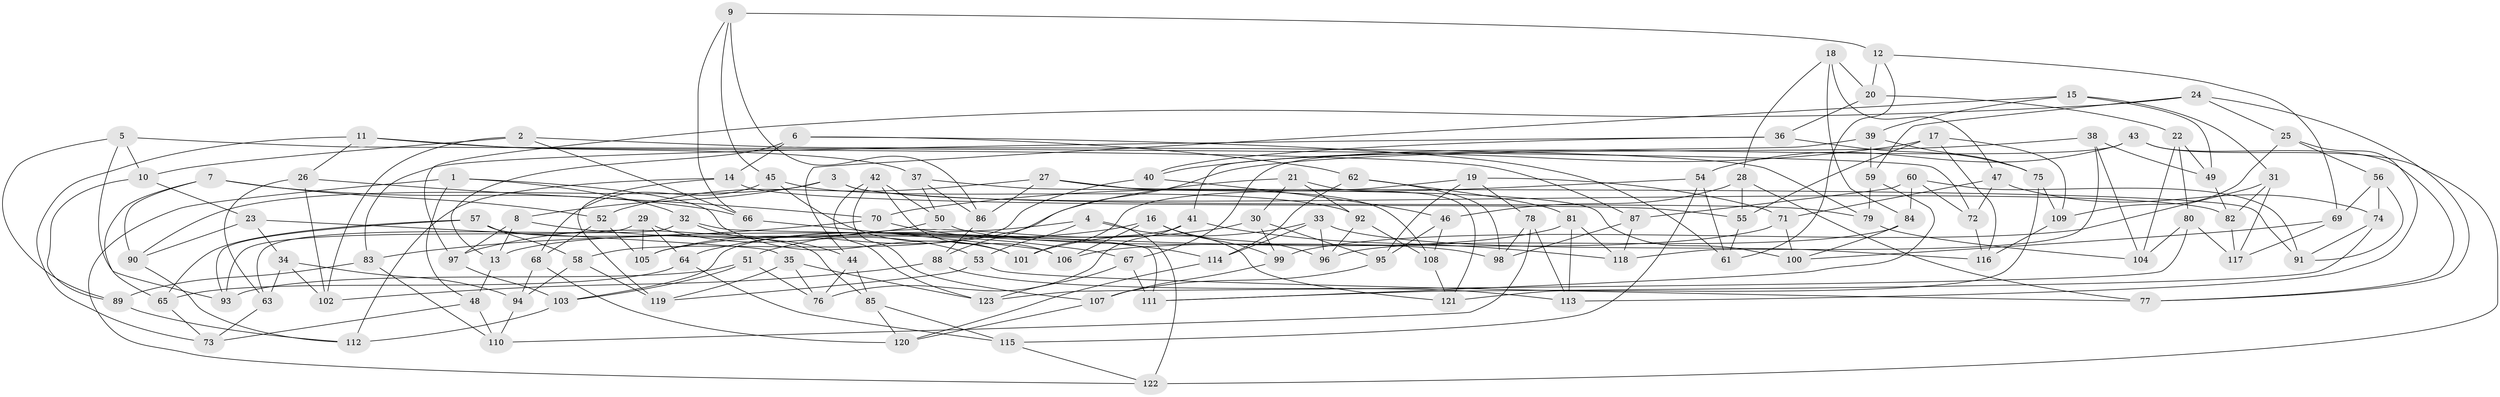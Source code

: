 // Generated by graph-tools (version 1.1) at 2025/02/03/09/25 03:02:57]
// undirected, 123 vertices, 246 edges
graph export_dot {
graph [start="1"]
  node [color=gray90,style=filled];
  1;
  2;
  3;
  4;
  5;
  6;
  7;
  8;
  9;
  10;
  11;
  12;
  13;
  14;
  15;
  16;
  17;
  18;
  19;
  20;
  21;
  22;
  23;
  24;
  25;
  26;
  27;
  28;
  29;
  30;
  31;
  32;
  33;
  34;
  35;
  36;
  37;
  38;
  39;
  40;
  41;
  42;
  43;
  44;
  45;
  46;
  47;
  48;
  49;
  50;
  51;
  52;
  53;
  54;
  55;
  56;
  57;
  58;
  59;
  60;
  61;
  62;
  63;
  64;
  65;
  66;
  67;
  68;
  69;
  70;
  71;
  72;
  73;
  74;
  75;
  76;
  77;
  78;
  79;
  80;
  81;
  82;
  83;
  84;
  85;
  86;
  87;
  88;
  89;
  90;
  91;
  92;
  93;
  94;
  95;
  96;
  97;
  98;
  99;
  100;
  101;
  102;
  103;
  104;
  105;
  106;
  107;
  108;
  109;
  110;
  111;
  112;
  113;
  114;
  115;
  116;
  117;
  118;
  119;
  120;
  121;
  122;
  123;
  1 -- 48;
  1 -- 101;
  1 -- 32;
  1 -- 122;
  2 -- 79;
  2 -- 10;
  2 -- 102;
  2 -- 66;
  3 -- 8;
  3 -- 82;
  3 -- 90;
  3 -- 79;
  4 -- 122;
  4 -- 13;
  4 -- 53;
  4 -- 121;
  5 -- 89;
  5 -- 72;
  5 -- 93;
  5 -- 10;
  6 -- 62;
  6 -- 13;
  6 -- 61;
  6 -- 14;
  7 -- 66;
  7 -- 65;
  7 -- 90;
  7 -- 52;
  8 -- 13;
  8 -- 97;
  8 -- 67;
  9 -- 12;
  9 -- 45;
  9 -- 86;
  9 -- 66;
  10 -- 89;
  10 -- 23;
  11 -- 87;
  11 -- 26;
  11 -- 37;
  11 -- 73;
  12 -- 20;
  12 -- 61;
  12 -- 69;
  13 -- 48;
  14 -- 119;
  14 -- 112;
  14 -- 55;
  15 -- 49;
  15 -- 39;
  15 -- 44;
  15 -- 31;
  16 -- 99;
  16 -- 106;
  16 -- 64;
  16 -- 96;
  17 -- 55;
  17 -- 116;
  17 -- 109;
  17 -- 40;
  18 -- 84;
  18 -- 28;
  18 -- 20;
  18 -- 47;
  19 -- 101;
  19 -- 71;
  19 -- 78;
  19 -- 95;
  20 -- 22;
  20 -- 36;
  21 -- 105;
  21 -- 30;
  21 -- 121;
  21 -- 92;
  22 -- 80;
  22 -- 104;
  22 -- 49;
  23 -- 90;
  23 -- 34;
  23 -- 35;
  24 -- 59;
  24 -- 97;
  24 -- 77;
  24 -- 25;
  25 -- 109;
  25 -- 113;
  25 -- 56;
  26 -- 70;
  26 -- 63;
  26 -- 102;
  27 -- 108;
  27 -- 86;
  27 -- 91;
  27 -- 52;
  28 -- 77;
  28 -- 46;
  28 -- 55;
  29 -- 93;
  29 -- 53;
  29 -- 105;
  29 -- 64;
  30 -- 99;
  30 -- 95;
  30 -- 51;
  31 -- 99;
  31 -- 82;
  31 -- 117;
  32 -- 63;
  32 -- 111;
  32 -- 44;
  33 -- 96;
  33 -- 116;
  33 -- 114;
  33 -- 101;
  34 -- 63;
  34 -- 94;
  34 -- 102;
  35 -- 119;
  35 -- 76;
  35 -- 123;
  36 -- 40;
  36 -- 83;
  36 -- 75;
  37 -- 100;
  37 -- 50;
  37 -- 86;
  38 -- 88;
  38 -- 118;
  38 -- 49;
  38 -- 104;
  39 -- 75;
  39 -- 59;
  39 -- 41;
  40 -- 58;
  40 -- 46;
  41 -- 118;
  41 -- 103;
  41 -- 76;
  42 -- 106;
  42 -- 50;
  42 -- 107;
  42 -- 123;
  43 -- 67;
  43 -- 77;
  43 -- 54;
  43 -- 122;
  44 -- 76;
  44 -- 85;
  45 -- 92;
  45 -- 101;
  45 -- 68;
  46 -- 95;
  46 -- 108;
  47 -- 74;
  47 -- 72;
  47 -- 71;
  48 -- 73;
  48 -- 110;
  49 -- 82;
  50 -- 97;
  50 -- 98;
  51 -- 103;
  51 -- 76;
  51 -- 93;
  52 -- 68;
  52 -- 105;
  53 -- 77;
  53 -- 119;
  54 -- 115;
  54 -- 70;
  54 -- 61;
  55 -- 61;
  56 -- 69;
  56 -- 74;
  56 -- 91;
  57 -- 58;
  57 -- 65;
  57 -- 85;
  57 -- 93;
  58 -- 119;
  58 -- 94;
  59 -- 79;
  59 -- 111;
  60 -- 84;
  60 -- 87;
  60 -- 91;
  60 -- 72;
  62 -- 98;
  62 -- 81;
  62 -- 114;
  63 -- 73;
  64 -- 115;
  64 -- 65;
  65 -- 73;
  66 -- 106;
  67 -- 123;
  67 -- 111;
  68 -- 94;
  68 -- 120;
  69 -- 100;
  69 -- 117;
  70 -- 114;
  70 -- 83;
  71 -- 106;
  71 -- 100;
  72 -- 116;
  74 -- 91;
  74 -- 111;
  75 -- 121;
  75 -- 109;
  78 -- 110;
  78 -- 98;
  78 -- 113;
  79 -- 104;
  80 -- 123;
  80 -- 104;
  80 -- 117;
  81 -- 105;
  81 -- 118;
  81 -- 113;
  82 -- 117;
  83 -- 110;
  83 -- 89;
  84 -- 100;
  84 -- 96;
  85 -- 120;
  85 -- 115;
  86 -- 88;
  87 -- 118;
  87 -- 98;
  88 -- 102;
  88 -- 113;
  89 -- 112;
  90 -- 112;
  92 -- 96;
  92 -- 108;
  94 -- 110;
  95 -- 107;
  97 -- 103;
  99 -- 107;
  103 -- 112;
  107 -- 120;
  108 -- 121;
  109 -- 116;
  114 -- 120;
  115 -- 122;
}
